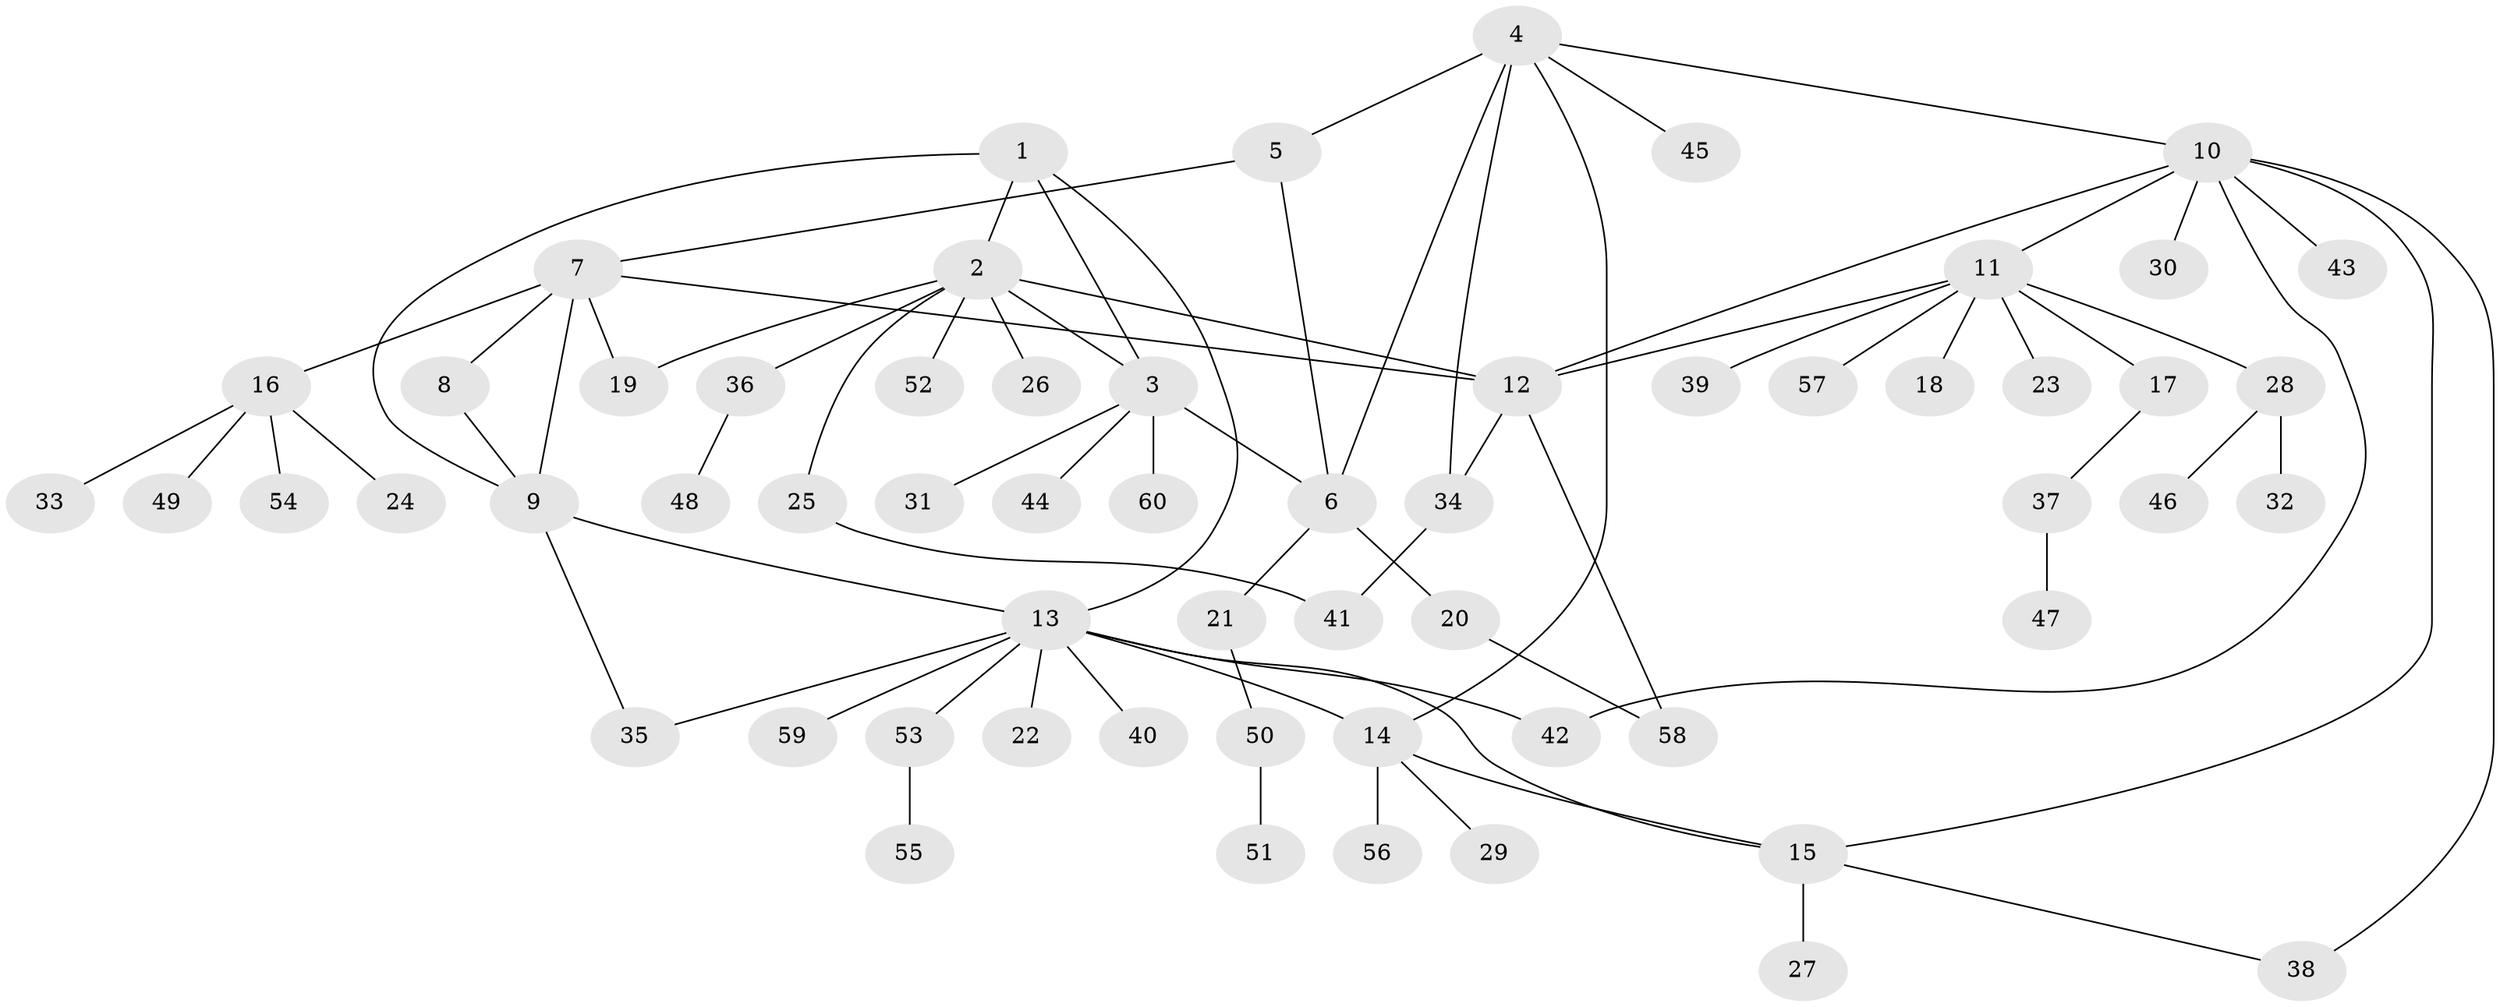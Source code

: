 // Generated by graph-tools (version 1.1) at 2025/11/02/27/25 16:11:32]
// undirected, 60 vertices, 77 edges
graph export_dot {
graph [start="1"]
  node [color=gray90,style=filled];
  1;
  2;
  3;
  4;
  5;
  6;
  7;
  8;
  9;
  10;
  11;
  12;
  13;
  14;
  15;
  16;
  17;
  18;
  19;
  20;
  21;
  22;
  23;
  24;
  25;
  26;
  27;
  28;
  29;
  30;
  31;
  32;
  33;
  34;
  35;
  36;
  37;
  38;
  39;
  40;
  41;
  42;
  43;
  44;
  45;
  46;
  47;
  48;
  49;
  50;
  51;
  52;
  53;
  54;
  55;
  56;
  57;
  58;
  59;
  60;
  1 -- 2;
  1 -- 3;
  1 -- 9;
  1 -- 13;
  2 -- 3;
  2 -- 12;
  2 -- 19;
  2 -- 25;
  2 -- 26;
  2 -- 36;
  2 -- 52;
  3 -- 6;
  3 -- 31;
  3 -- 44;
  3 -- 60;
  4 -- 5;
  4 -- 6;
  4 -- 10;
  4 -- 14;
  4 -- 34;
  4 -- 45;
  5 -- 6;
  5 -- 7;
  6 -- 20;
  6 -- 21;
  7 -- 8;
  7 -- 9;
  7 -- 12;
  7 -- 16;
  7 -- 19;
  8 -- 9;
  9 -- 13;
  9 -- 35;
  10 -- 11;
  10 -- 12;
  10 -- 15;
  10 -- 30;
  10 -- 38;
  10 -- 42;
  10 -- 43;
  11 -- 12;
  11 -- 17;
  11 -- 18;
  11 -- 23;
  11 -- 28;
  11 -- 39;
  11 -- 57;
  12 -- 34;
  12 -- 58;
  13 -- 14;
  13 -- 15;
  13 -- 22;
  13 -- 35;
  13 -- 40;
  13 -- 42;
  13 -- 53;
  13 -- 59;
  14 -- 15;
  14 -- 29;
  14 -- 56;
  15 -- 27;
  15 -- 38;
  16 -- 24;
  16 -- 33;
  16 -- 49;
  16 -- 54;
  17 -- 37;
  20 -- 58;
  21 -- 50;
  25 -- 41;
  28 -- 32;
  28 -- 46;
  34 -- 41;
  36 -- 48;
  37 -- 47;
  50 -- 51;
  53 -- 55;
}
